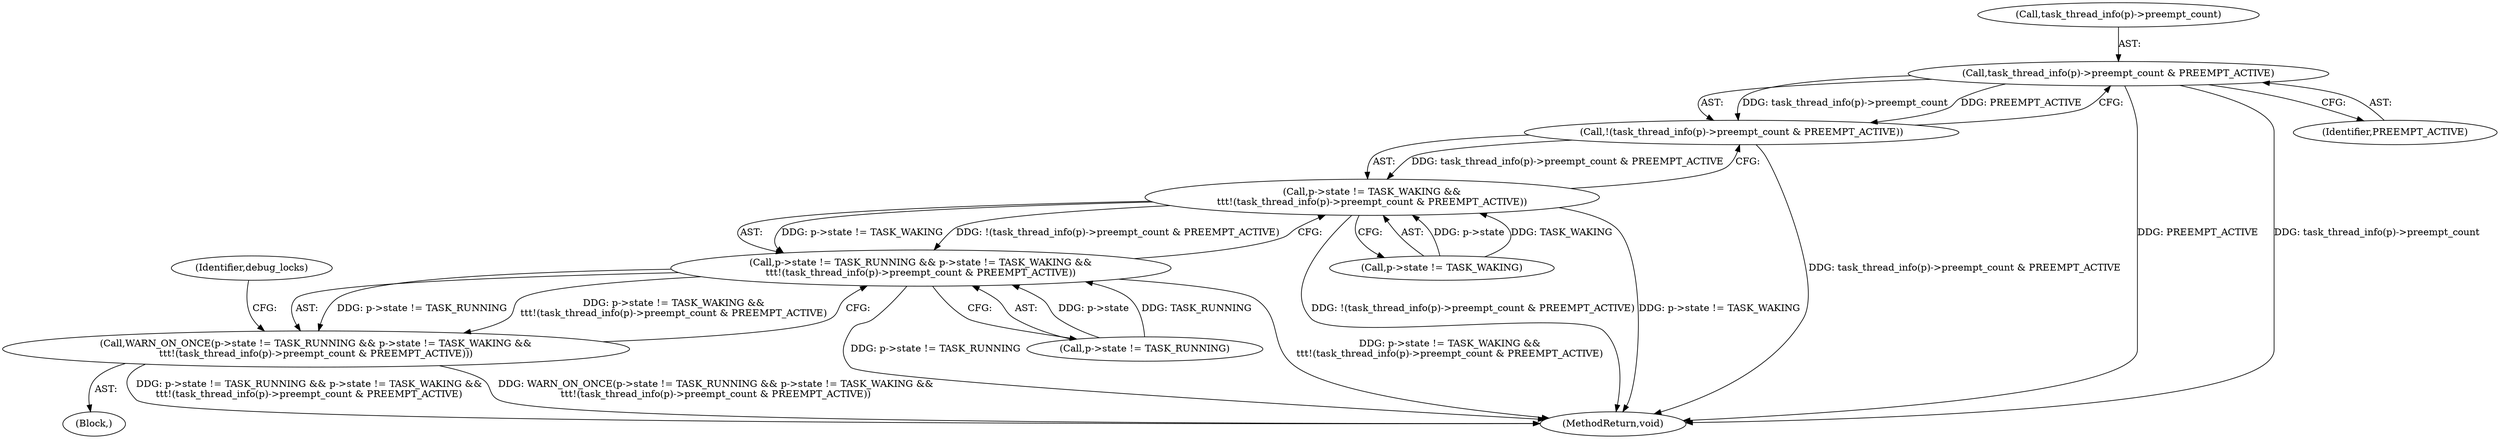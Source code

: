 digraph "0_linux_a8b0ca17b80e92faab46ee7179ba9e99ccb61233_70@API" {
"1000120" [label="(Call,task_thread_info(p)->preempt_count & PREEMPT_ACTIVE)"];
"1000119" [label="(Call,!(task_thread_info(p)->preempt_count & PREEMPT_ACTIVE))"];
"1000113" [label="(Call,p->state != TASK_WAKING &&\n\t\t\t!(task_thread_info(p)->preempt_count & PREEMPT_ACTIVE))"];
"1000107" [label="(Call,p->state != TASK_RUNNING && p->state != TASK_WAKING &&\n\t\t\t!(task_thread_info(p)->preempt_count & PREEMPT_ACTIVE))"];
"1000106" [label="(Call,WARN_ON_ONCE(p->state != TASK_RUNNING && p->state != TASK_WAKING &&\n\t\t\t!(task_thread_info(p)->preempt_count & PREEMPT_ACTIVE)))"];
"1000121" [label="(Call,task_thread_info(p)->preempt_count)"];
"1000114" [label="(Call,p->state != TASK_WAKING)"];
"1000108" [label="(Call,p->state != TASK_RUNNING)"];
"1000113" [label="(Call,p->state != TASK_WAKING &&\n\t\t\t!(task_thread_info(p)->preempt_count & PREEMPT_ACTIVE))"];
"1000106" [label="(Call,WARN_ON_ONCE(p->state != TASK_RUNNING && p->state != TASK_WAKING &&\n\t\t\t!(task_thread_info(p)->preempt_count & PREEMPT_ACTIVE)))"];
"1000165" [label="(MethodReturn,void)"];
"1000105" [label="(Block,)"];
"1000125" [label="(Identifier,PREEMPT_ACTIVE)"];
"1000119" [label="(Call,!(task_thread_info(p)->preempt_count & PREEMPT_ACTIVE))"];
"1000120" [label="(Call,task_thread_info(p)->preempt_count & PREEMPT_ACTIVE)"];
"1000107" [label="(Call,p->state != TASK_RUNNING && p->state != TASK_WAKING &&\n\t\t\t!(task_thread_info(p)->preempt_count & PREEMPT_ACTIVE))"];
"1000128" [label="(Identifier,debug_locks)"];
"1000120" -> "1000119"  [label="AST: "];
"1000120" -> "1000125"  [label="CFG: "];
"1000121" -> "1000120"  [label="AST: "];
"1000125" -> "1000120"  [label="AST: "];
"1000119" -> "1000120"  [label="CFG: "];
"1000120" -> "1000165"  [label="DDG: PREEMPT_ACTIVE"];
"1000120" -> "1000165"  [label="DDG: task_thread_info(p)->preempt_count"];
"1000120" -> "1000119"  [label="DDG: task_thread_info(p)->preempt_count"];
"1000120" -> "1000119"  [label="DDG: PREEMPT_ACTIVE"];
"1000119" -> "1000113"  [label="AST: "];
"1000113" -> "1000119"  [label="CFG: "];
"1000119" -> "1000165"  [label="DDG: task_thread_info(p)->preempt_count & PREEMPT_ACTIVE"];
"1000119" -> "1000113"  [label="DDG: task_thread_info(p)->preempt_count & PREEMPT_ACTIVE"];
"1000113" -> "1000107"  [label="AST: "];
"1000113" -> "1000114"  [label="CFG: "];
"1000114" -> "1000113"  [label="AST: "];
"1000107" -> "1000113"  [label="CFG: "];
"1000113" -> "1000165"  [label="DDG: !(task_thread_info(p)->preempt_count & PREEMPT_ACTIVE)"];
"1000113" -> "1000165"  [label="DDG: p->state != TASK_WAKING"];
"1000113" -> "1000107"  [label="DDG: p->state != TASK_WAKING"];
"1000113" -> "1000107"  [label="DDG: !(task_thread_info(p)->preempt_count & PREEMPT_ACTIVE)"];
"1000114" -> "1000113"  [label="DDG: p->state"];
"1000114" -> "1000113"  [label="DDG: TASK_WAKING"];
"1000107" -> "1000106"  [label="AST: "];
"1000107" -> "1000108"  [label="CFG: "];
"1000108" -> "1000107"  [label="AST: "];
"1000106" -> "1000107"  [label="CFG: "];
"1000107" -> "1000165"  [label="DDG: p->state != TASK_RUNNING"];
"1000107" -> "1000165"  [label="DDG: p->state != TASK_WAKING &&\n\t\t\t!(task_thread_info(p)->preempt_count & PREEMPT_ACTIVE)"];
"1000107" -> "1000106"  [label="DDG: p->state != TASK_RUNNING"];
"1000107" -> "1000106"  [label="DDG: p->state != TASK_WAKING &&\n\t\t\t!(task_thread_info(p)->preempt_count & PREEMPT_ACTIVE)"];
"1000108" -> "1000107"  [label="DDG: p->state"];
"1000108" -> "1000107"  [label="DDG: TASK_RUNNING"];
"1000106" -> "1000105"  [label="AST: "];
"1000128" -> "1000106"  [label="CFG: "];
"1000106" -> "1000165"  [label="DDG: p->state != TASK_RUNNING && p->state != TASK_WAKING &&\n\t\t\t!(task_thread_info(p)->preempt_count & PREEMPT_ACTIVE)"];
"1000106" -> "1000165"  [label="DDG: WARN_ON_ONCE(p->state != TASK_RUNNING && p->state != TASK_WAKING &&\n\t\t\t!(task_thread_info(p)->preempt_count & PREEMPT_ACTIVE))"];
}
